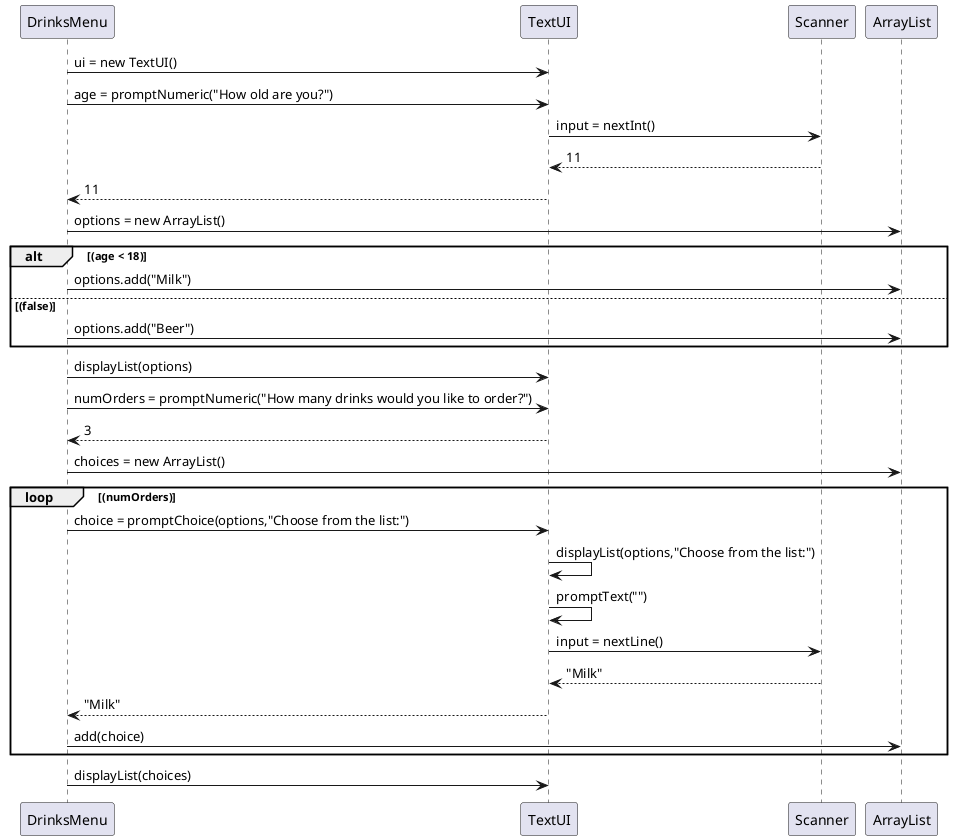 @startuml
'https://plantuml.com/sequence-diagram

DrinksMenu -> TextUI: ui = new TextUI()
DrinksMenu -> TextUI: age = promptNumeric("How old are you?")
TextUI -> Scanner: input = nextInt()
Scanner --> TextUI: 11
TextUI --> DrinksMenu: 11

'Create a list for composing an age appropriate menu
DrinksMenu -> ArrayList:options = new ArrayList()

alt (age < 18)
'DrinksMenu giver options til ArrayList som skriver "Milk" på plads 0
DrinksMenu -> ArrayList:options.add("Milk")
else (false)
DrinksMenu -> ArrayList:options.add("Beer")
end
DrinksMenu -> TextUI: displayList(options)

DrinksMenu -> TextUI: numOrders = promptNumeric("How many drinks would you like to order?")
TextUI --> DrinksMenu: 3

'Create a list for the user's choices (could have been a String array with 3 indexes)
DrinksMenu -> ArrayList:choices = new ArrayList()

loop (numOrders)
DrinksMenu -> TextUI: choice = promptChoice(options,"Choose from the list:")
TextUI -> TextUI: displayList(options,"Choose from the list:")
TextUI -> TextUI: promptText("")
TextUI -> Scanner: input = nextLine()
Scanner --> TextUI: "Milk"
TextUI --> DrinksMenu: "Milk"
'DrinksMenu giver choices til ArrayList som skriver "Milk" på plads 0
DrinksMenu -> ArrayList: add(choice)
end

DrinksMenu -> TextUI: displayList(choices)

@enduml